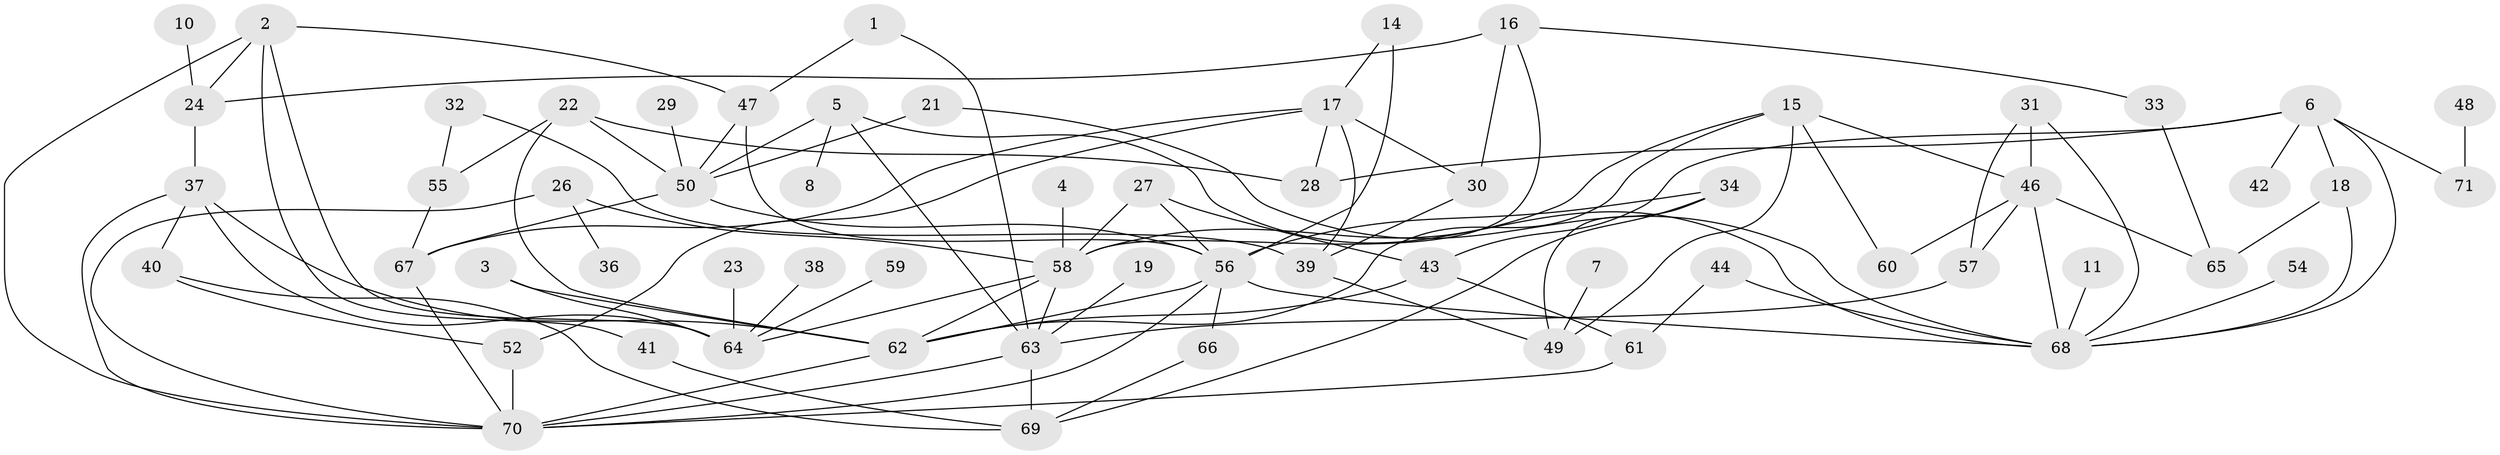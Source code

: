 // original degree distribution, {2: 0.2978723404255319, 3: 0.22695035460992907, 4: 0.1702127659574468, 1: 0.16312056737588654, 5: 0.06382978723404255, 6: 0.014184397163120567, 0: 0.06382978723404255}
// Generated by graph-tools (version 1.1) at 2025/25/03/09/25 03:25:21]
// undirected, 62 vertices, 107 edges
graph export_dot {
graph [start="1"]
  node [color=gray90,style=filled];
  1;
  2;
  3;
  4;
  5;
  6;
  7;
  8;
  10;
  11;
  14;
  15;
  16;
  17;
  18;
  19;
  21;
  22;
  23;
  24;
  26;
  27;
  28;
  29;
  30;
  31;
  32;
  33;
  34;
  36;
  37;
  38;
  39;
  40;
  41;
  42;
  43;
  44;
  46;
  47;
  48;
  49;
  50;
  52;
  54;
  55;
  56;
  57;
  58;
  59;
  60;
  61;
  62;
  63;
  64;
  65;
  66;
  67;
  68;
  69;
  70;
  71;
  1 -- 47 [weight=1.0];
  1 -- 63 [weight=1.0];
  2 -- 24 [weight=1.0];
  2 -- 41 [weight=1.0];
  2 -- 47 [weight=1.0];
  2 -- 64 [weight=1.0];
  2 -- 70 [weight=1.0];
  3 -- 62 [weight=1.0];
  3 -- 64 [weight=1.0];
  4 -- 58 [weight=1.0];
  5 -- 8 [weight=1.0];
  5 -- 50 [weight=1.0];
  5 -- 63 [weight=1.0];
  5 -- 68 [weight=1.0];
  6 -- 18 [weight=1.0];
  6 -- 28 [weight=1.0];
  6 -- 42 [weight=1.0];
  6 -- 43 [weight=1.0];
  6 -- 68 [weight=1.0];
  6 -- 71 [weight=1.0];
  7 -- 49 [weight=1.0];
  10 -- 24 [weight=1.0];
  11 -- 68 [weight=1.0];
  14 -- 17 [weight=1.0];
  14 -- 56 [weight=1.0];
  15 -- 46 [weight=1.0];
  15 -- 49 [weight=1.0];
  15 -- 58 [weight=1.0];
  15 -- 60 [weight=1.0];
  15 -- 62 [weight=1.0];
  16 -- 24 [weight=1.0];
  16 -- 30 [weight=1.0];
  16 -- 33 [weight=1.0];
  16 -- 58 [weight=1.0];
  17 -- 28 [weight=1.0];
  17 -- 30 [weight=1.0];
  17 -- 39 [weight=1.0];
  17 -- 52 [weight=1.0];
  17 -- 67 [weight=1.0];
  18 -- 65 [weight=1.0];
  18 -- 68 [weight=1.0];
  19 -- 63 [weight=1.0];
  21 -- 50 [weight=1.0];
  21 -- 68 [weight=1.0];
  22 -- 28 [weight=1.0];
  22 -- 50 [weight=1.0];
  22 -- 55 [weight=1.0];
  22 -- 62 [weight=1.0];
  23 -- 64 [weight=1.0];
  24 -- 37 [weight=1.0];
  26 -- 36 [weight=1.0];
  26 -- 58 [weight=1.0];
  26 -- 70 [weight=1.0];
  27 -- 43 [weight=1.0];
  27 -- 56 [weight=1.0];
  27 -- 58 [weight=1.0];
  29 -- 50 [weight=1.0];
  30 -- 39 [weight=1.0];
  31 -- 46 [weight=1.0];
  31 -- 57 [weight=1.0];
  31 -- 68 [weight=1.0];
  32 -- 39 [weight=1.0];
  32 -- 55 [weight=1.0];
  33 -- 65 [weight=1.0];
  34 -- 49 [weight=1.0];
  34 -- 56 [weight=1.0];
  34 -- 69 [weight=1.0];
  37 -- 40 [weight=1.0];
  37 -- 62 [weight=1.0];
  37 -- 64 [weight=1.0];
  37 -- 70 [weight=1.0];
  38 -- 64 [weight=1.0];
  39 -- 49 [weight=1.0];
  40 -- 52 [weight=1.0];
  40 -- 69 [weight=1.0];
  41 -- 69 [weight=1.0];
  43 -- 61 [weight=1.0];
  43 -- 62 [weight=1.0];
  44 -- 61 [weight=1.0];
  44 -- 68 [weight=1.0];
  46 -- 57 [weight=1.0];
  46 -- 60 [weight=1.0];
  46 -- 65 [weight=1.0];
  46 -- 68 [weight=1.0];
  47 -- 50 [weight=1.0];
  47 -- 56 [weight=1.0];
  48 -- 71 [weight=1.0];
  50 -- 56 [weight=1.0];
  50 -- 67 [weight=1.0];
  52 -- 70 [weight=2.0];
  54 -- 68 [weight=1.0];
  55 -- 67 [weight=1.0];
  56 -- 62 [weight=1.0];
  56 -- 66 [weight=1.0];
  56 -- 68 [weight=1.0];
  56 -- 70 [weight=1.0];
  57 -- 63 [weight=1.0];
  58 -- 62 [weight=1.0];
  58 -- 63 [weight=1.0];
  58 -- 64 [weight=1.0];
  59 -- 64 [weight=1.0];
  61 -- 70 [weight=1.0];
  62 -- 70 [weight=1.0];
  63 -- 69 [weight=1.0];
  63 -- 70 [weight=1.0];
  66 -- 69 [weight=1.0];
  67 -- 70 [weight=1.0];
}
